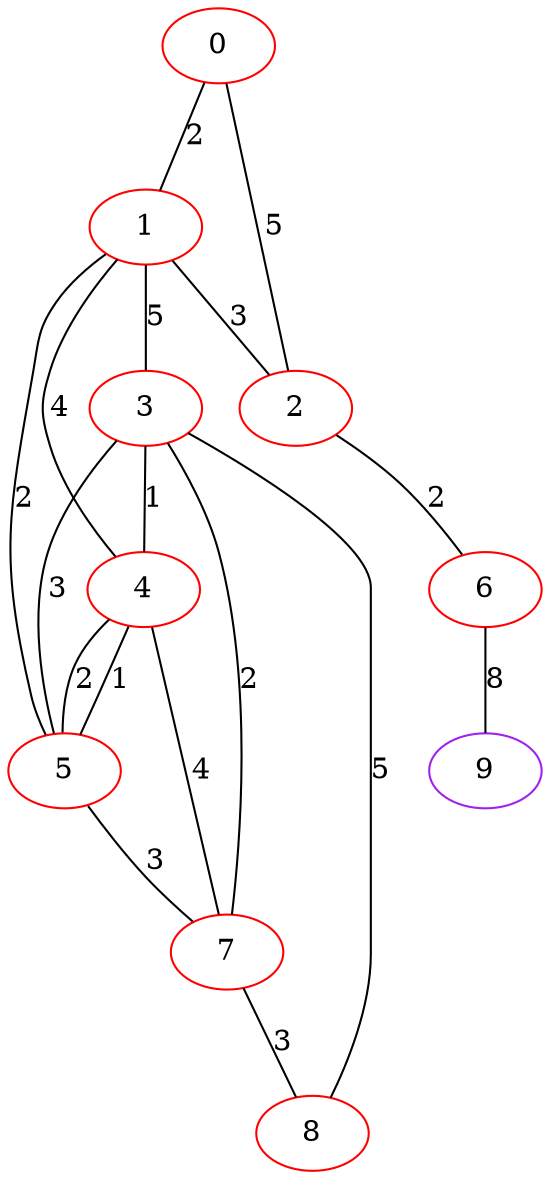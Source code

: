 graph "" {
0 [color=red, weight=1];
1 [color=red, weight=1];
2 [color=red, weight=1];
3 [color=red, weight=1];
4 [color=red, weight=1];
5 [color=red, weight=1];
6 [color=red, weight=1];
7 [color=red, weight=1];
8 [color=red, weight=1];
9 [color=purple, weight=4];
0 -- 1  [key=0, label=2];
0 -- 2  [key=0, label=5];
1 -- 2  [key=0, label=3];
1 -- 3  [key=0, label=5];
1 -- 4  [key=0, label=4];
1 -- 5  [key=0, label=2];
2 -- 6  [key=0, label=2];
3 -- 8  [key=0, label=5];
3 -- 4  [key=0, label=1];
3 -- 5  [key=0, label=3];
3 -- 7  [key=0, label=2];
4 -- 5  [key=0, label=1];
4 -- 5  [key=1, label=2];
4 -- 7  [key=0, label=4];
5 -- 7  [key=0, label=3];
6 -- 9  [key=0, label=8];
7 -- 8  [key=0, label=3];
}
